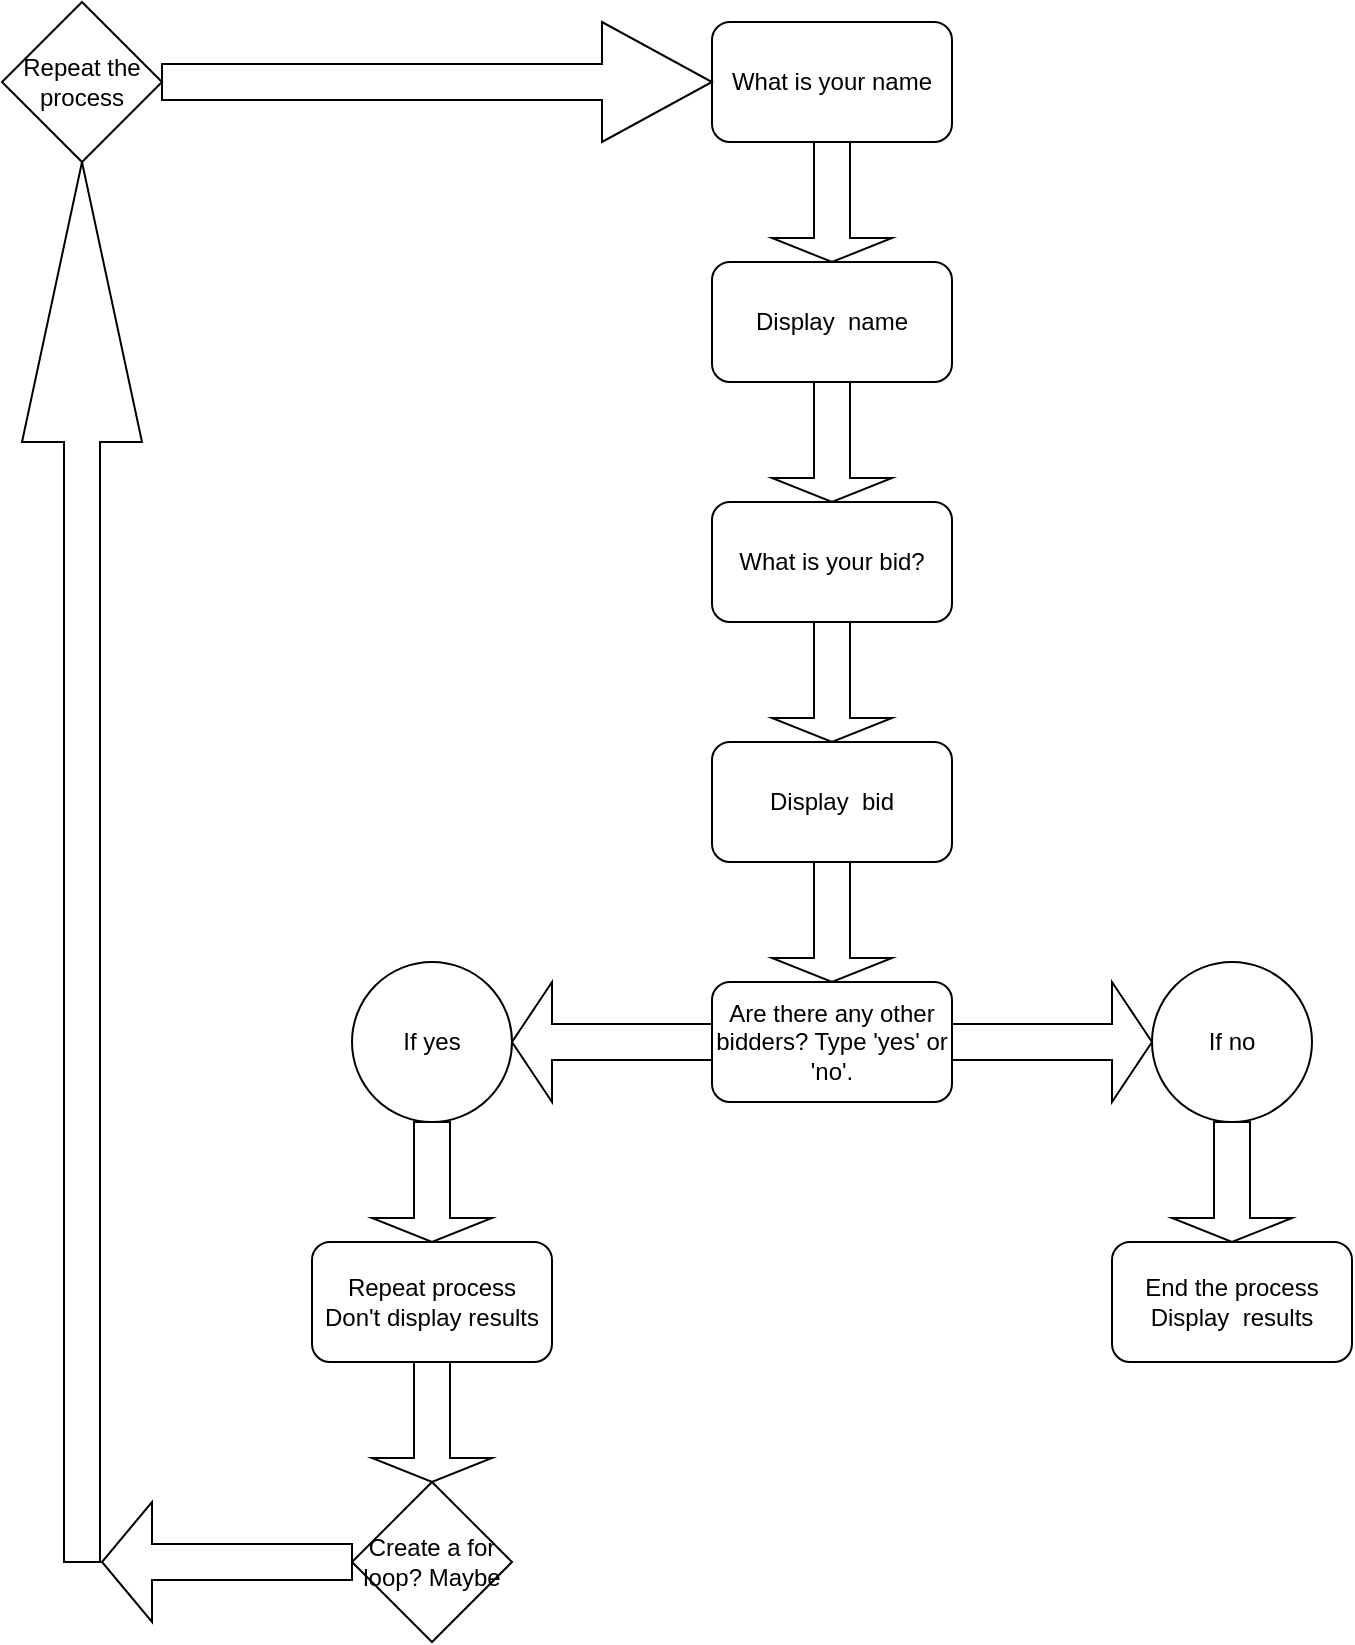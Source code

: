 <mxfile version="24.7.14">
  <diagram name="Page-1" id="LkJBTv4y6TwAtge2F0VY">
    <mxGraphModel dx="989" dy="514" grid="1" gridSize="10" guides="1" tooltips="1" connect="1" arrows="1" fold="1" page="1" pageScale="1" pageWidth="850" pageHeight="1100" math="0" shadow="0">
      <root>
        <mxCell id="0" />
        <mxCell id="1" parent="0" />
        <mxCell id="PCg33NR9U9m2uZJvDsLc-1" value="What is your name" style="rounded=1;whiteSpace=wrap;html=1;" vertex="1" parent="1">
          <mxGeometry x="365" y="80" width="120" height="60" as="geometry" />
        </mxCell>
        <mxCell id="PCg33NR9U9m2uZJvDsLc-2" value="" style="shape=singleArrow;direction=south;whiteSpace=wrap;html=1;" vertex="1" parent="1">
          <mxGeometry x="395" y="260" width="60" height="60" as="geometry" />
        </mxCell>
        <mxCell id="PCg33NR9U9m2uZJvDsLc-3" value="Display&amp;nbsp; name" style="rounded=1;whiteSpace=wrap;html=1;" vertex="1" parent="1">
          <mxGeometry x="365" y="200" width="120" height="60" as="geometry" />
        </mxCell>
        <mxCell id="PCg33NR9U9m2uZJvDsLc-5" style="edgeStyle=orthogonalEdgeStyle;rounded=0;orthogonalLoop=1;jettySize=auto;html=1;exitX=1;exitY=0.5;exitDx=0;exitDy=0;exitPerimeter=0;" edge="1" parent="1" source="PCg33NR9U9m2uZJvDsLc-2" target="PCg33NR9U9m2uZJvDsLc-2">
          <mxGeometry relative="1" as="geometry" />
        </mxCell>
        <mxCell id="PCg33NR9U9m2uZJvDsLc-6" value="" style="shape=singleArrow;direction=south;whiteSpace=wrap;html=1;" vertex="1" parent="1">
          <mxGeometry x="395" y="140" width="60" height="60" as="geometry" />
        </mxCell>
        <mxCell id="PCg33NR9U9m2uZJvDsLc-7" value="What is your bid?" style="rounded=1;whiteSpace=wrap;html=1;" vertex="1" parent="1">
          <mxGeometry x="365" y="320" width="120" height="60" as="geometry" />
        </mxCell>
        <mxCell id="PCg33NR9U9m2uZJvDsLc-9" value="" style="shape=singleArrow;direction=south;whiteSpace=wrap;html=1;" vertex="1" parent="1">
          <mxGeometry x="395" y="380" width="60" height="60" as="geometry" />
        </mxCell>
        <mxCell id="PCg33NR9U9m2uZJvDsLc-10" value="Display&amp;nbsp; bid" style="rounded=1;whiteSpace=wrap;html=1;" vertex="1" parent="1">
          <mxGeometry x="365" y="440" width="120" height="60" as="geometry" />
        </mxCell>
        <mxCell id="PCg33NR9U9m2uZJvDsLc-13" value="Are there any other bidders? Type &#39;yes&#39; or &#39;no&#39;." style="rounded=1;whiteSpace=wrap;html=1;" vertex="1" parent="1">
          <mxGeometry x="365" y="560" width="120" height="60" as="geometry" />
        </mxCell>
        <mxCell id="PCg33NR9U9m2uZJvDsLc-14" value="" style="shape=singleArrow;direction=south;whiteSpace=wrap;html=1;" vertex="1" parent="1">
          <mxGeometry x="195" y="630" width="60" height="60" as="geometry" />
        </mxCell>
        <mxCell id="PCg33NR9U9m2uZJvDsLc-15" value="" style="shape=singleArrow;direction=west;whiteSpace=wrap;html=1;" vertex="1" parent="1">
          <mxGeometry x="265" y="560" width="100" height="60" as="geometry" />
        </mxCell>
        <mxCell id="PCg33NR9U9m2uZJvDsLc-16" value="" style="shape=singleArrow;whiteSpace=wrap;html=1;" vertex="1" parent="1">
          <mxGeometry x="485" y="560" width="100" height="60" as="geometry" />
        </mxCell>
        <mxCell id="PCg33NR9U9m2uZJvDsLc-17" value="If yes" style="ellipse;whiteSpace=wrap;html=1;aspect=fixed;" vertex="1" parent="1">
          <mxGeometry x="185" y="550" width="80" height="80" as="geometry" />
        </mxCell>
        <mxCell id="PCg33NR9U9m2uZJvDsLc-18" value="If no" style="ellipse;whiteSpace=wrap;html=1;aspect=fixed;" vertex="1" parent="1">
          <mxGeometry x="585" y="550" width="80" height="80" as="geometry" />
        </mxCell>
        <mxCell id="PCg33NR9U9m2uZJvDsLc-19" value="" style="shape=singleArrow;direction=south;whiteSpace=wrap;html=1;" vertex="1" parent="1">
          <mxGeometry x="395" y="500" width="60" height="60" as="geometry" />
        </mxCell>
        <mxCell id="PCg33NR9U9m2uZJvDsLc-20" value="" style="shape=singleArrow;direction=south;whiteSpace=wrap;html=1;" vertex="1" parent="1">
          <mxGeometry x="595" y="630" width="60" height="60" as="geometry" />
        </mxCell>
        <mxCell id="PCg33NR9U9m2uZJvDsLc-21" value="End the process&lt;br&gt;Display&amp;nbsp; results" style="rounded=1;whiteSpace=wrap;html=1;" vertex="1" parent="1">
          <mxGeometry x="565" y="690" width="120" height="60" as="geometry" />
        </mxCell>
        <mxCell id="PCg33NR9U9m2uZJvDsLc-22" value="&lt;div&gt;Repeat process&lt;br&gt;Don&#39;t display results&lt;br&gt;&lt;/div&gt;" style="rounded=1;whiteSpace=wrap;html=1;" vertex="1" parent="1">
          <mxGeometry x="165" y="690" width="120" height="60" as="geometry" />
        </mxCell>
        <mxCell id="PCg33NR9U9m2uZJvDsLc-25" value="" style="shape=singleArrow;direction=south;whiteSpace=wrap;html=1;" vertex="1" parent="1">
          <mxGeometry x="195" y="750" width="60" height="60" as="geometry" />
        </mxCell>
        <mxCell id="PCg33NR9U9m2uZJvDsLc-26" value="" style="shape=singleArrow;direction=west;whiteSpace=wrap;html=1;" vertex="1" parent="1">
          <mxGeometry x="60" y="820" width="125" height="60" as="geometry" />
        </mxCell>
        <mxCell id="PCg33NR9U9m2uZJvDsLc-27" value="" style="shape=singleArrow;direction=north;whiteSpace=wrap;html=1;" vertex="1" parent="1">
          <mxGeometry x="20" y="150" width="60" height="700" as="geometry" />
        </mxCell>
        <mxCell id="PCg33NR9U9m2uZJvDsLc-28" value="" style="shape=singleArrow;whiteSpace=wrap;html=1;" vertex="1" parent="1">
          <mxGeometry x="90" y="80" width="275" height="60" as="geometry" />
        </mxCell>
        <mxCell id="PCg33NR9U9m2uZJvDsLc-29" value="Create a for loop? Maybe" style="rhombus;whiteSpace=wrap;html=1;" vertex="1" parent="1">
          <mxGeometry x="185" y="810" width="80" height="80" as="geometry" />
        </mxCell>
        <mxCell id="PCg33NR9U9m2uZJvDsLc-30" value="Repeat the process" style="rhombus;whiteSpace=wrap;html=1;" vertex="1" parent="1">
          <mxGeometry x="10" y="70" width="80" height="80" as="geometry" />
        </mxCell>
      </root>
    </mxGraphModel>
  </diagram>
</mxfile>
